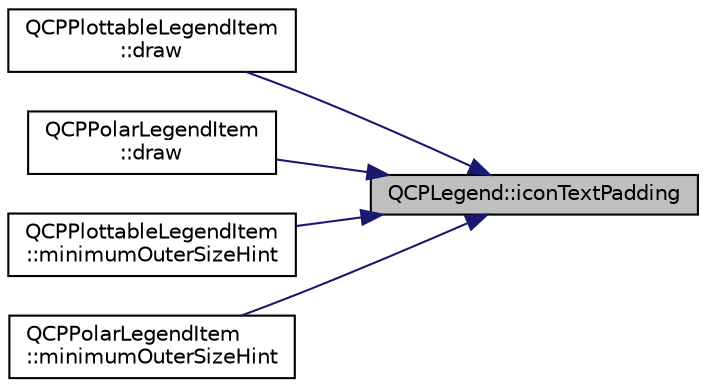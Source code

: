 digraph "QCPLegend::iconTextPadding"
{
 // LATEX_PDF_SIZE
  edge [fontname="Helvetica",fontsize="10",labelfontname="Helvetica",labelfontsize="10"];
  node [fontname="Helvetica",fontsize="10",shape=record];
  rankdir="RL";
  Node1 [label="QCPLegend::iconTextPadding",height=0.2,width=0.4,color="black", fillcolor="grey75", style="filled", fontcolor="black",tooltip=" "];
  Node1 -> Node2 [dir="back",color="midnightblue",fontsize="10",style="solid",fontname="Helvetica"];
  Node2 [label="QCPPlottableLegendItem\l::draw",height=0.2,width=0.4,color="black", fillcolor="white", style="filled",URL="$classQCPPlottableLegendItem.html#a5838366619200e99680afa6d355d13fa",tooltip=" "];
  Node1 -> Node3 [dir="back",color="midnightblue",fontsize="10",style="solid",fontname="Helvetica"];
  Node3 [label="QCPPolarLegendItem\l::draw",height=0.2,width=0.4,color="black", fillcolor="white", style="filled",URL="$classQCPPolarLegendItem.html#abf9639f11bfc64779f243cca920aadef",tooltip=" "];
  Node1 -> Node4 [dir="back",color="midnightblue",fontsize="10",style="solid",fontname="Helvetica"];
  Node4 [label="QCPPlottableLegendItem\l::minimumOuterSizeHint",height=0.2,width=0.4,color="black", fillcolor="white", style="filled",URL="$classQCPPlottableLegendItem.html#a8b543f3ac32b2fe59326e01c1101b3b8",tooltip=" "];
  Node1 -> Node5 [dir="back",color="midnightblue",fontsize="10",style="solid",fontname="Helvetica"];
  Node5 [label="QCPPolarLegendItem\l::minimumOuterSizeHint",height=0.2,width=0.4,color="black", fillcolor="white", style="filled",URL="$classQCPPolarLegendItem.html#a17e2c0da8308a014b1d4339131215217",tooltip=" "];
}
